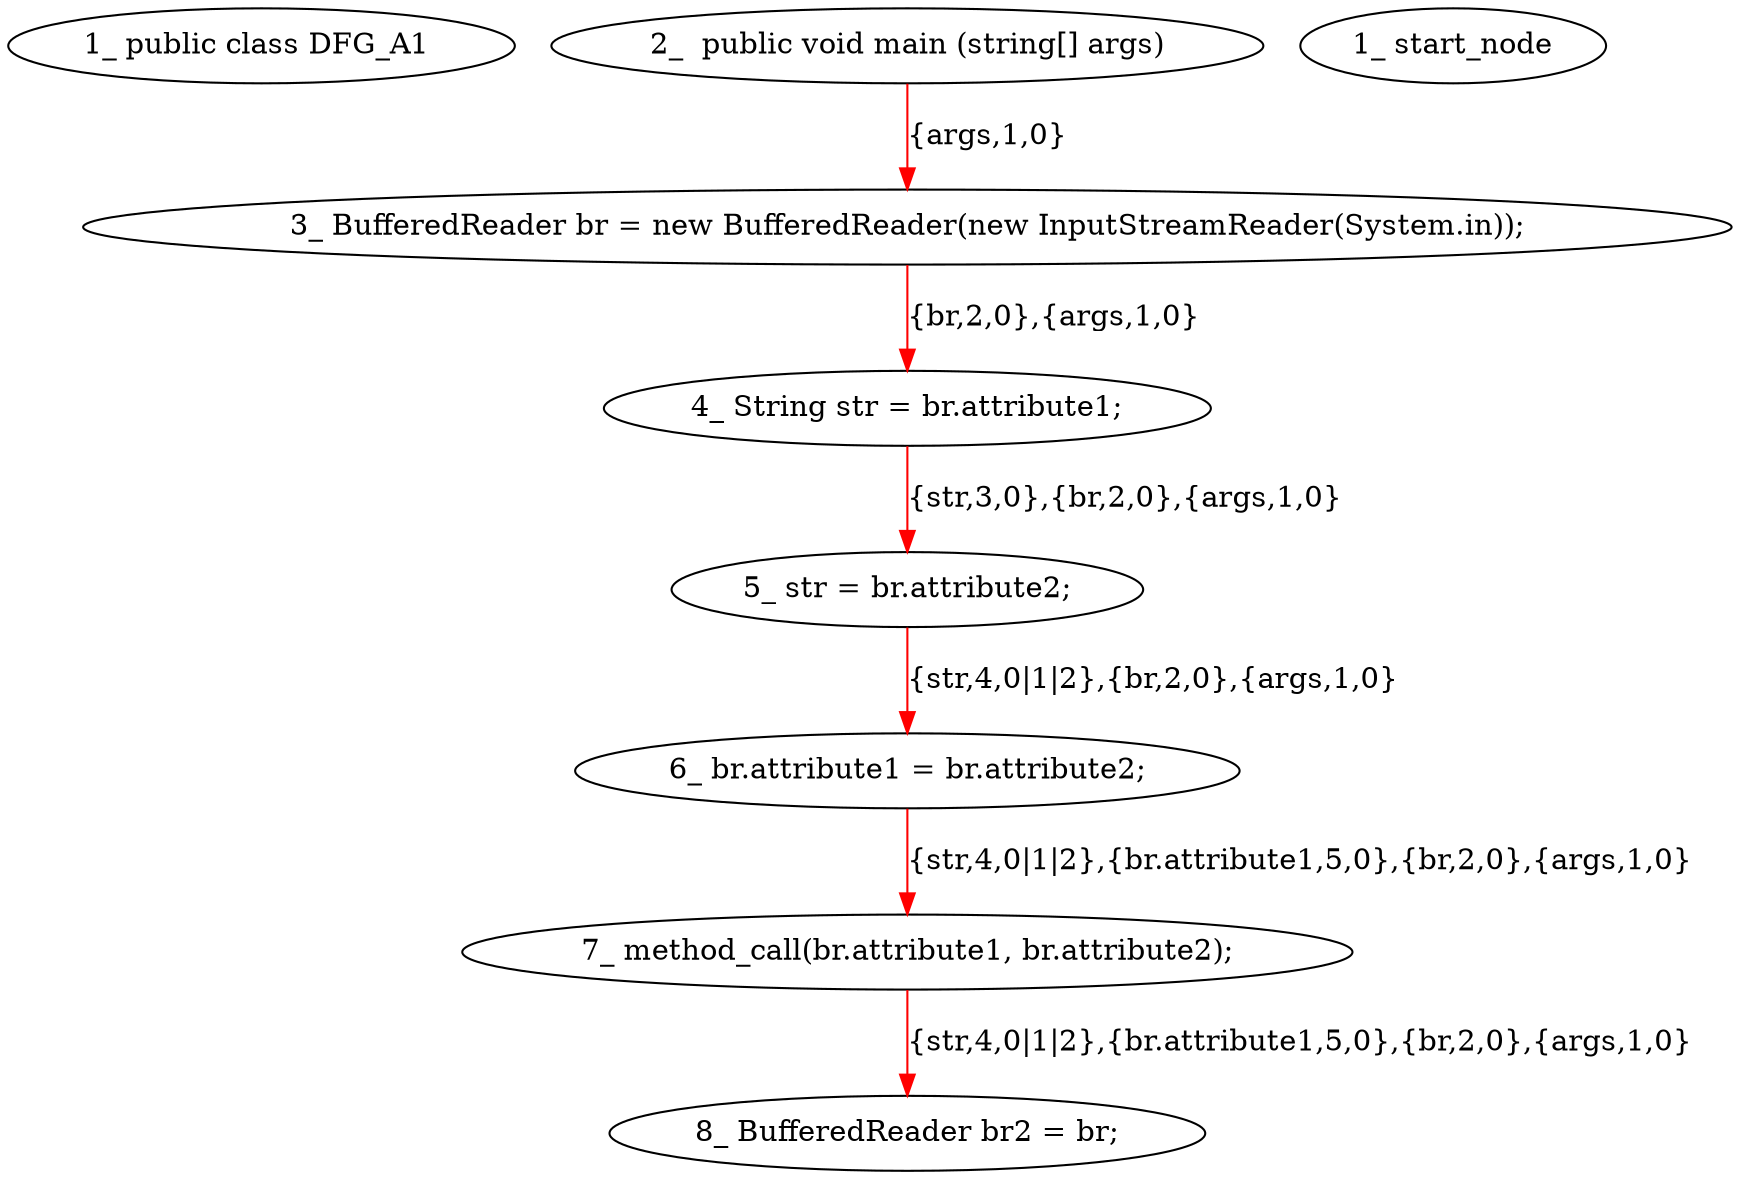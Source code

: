 digraph  {
6 [label="1_\ public\ class\ DFG_A1\ ", type_label=class_declaration];
10 [label="2_\ \ public\ void\ main\ \(string\[\]\ args\)", type_label=method_declaration];
21 [label="3_\ BufferedReader\ br\ =\ new\ BufferedReader\(new\ InputStreamReader\(System\.in\)\);", type_label=expression_statement];
34 [label="4_\ String\ str\ =\ br\.attribute1;", type_label=expression_statement];
41 [label="5_\ str\ =\ br\.attribute2;", type_label=expression_statement];
47 [label="6_\ br\.attribute1\ =\ br\.attribute2;", type_label=expression_statement];
55 [label="7_\ method_call\(br\.attribute1,\ br\.attribute2\);", type_label=expression_statement];
65 [label="8_\ BufferedReader\ br2\ =\ br;", type_label=expression_statement];
1 [label="1_\ start_node", type_label=start];
10 -> 21  [color=red, controlflow_type=first_next_line, edge_type=CFG_edge, key=0, label="{args,1,0}"];
21 -> 34  [color=red, controlflow_type="next_line 1", edge_type=CFG_edge, key=0, label="{br,2,0},{args,1,0}"];
34 -> 41  [color=red, controlflow_type="next_line 1", edge_type=CFG_edge, key=0, label="{str,3,0},{br,2,0},{args,1,0}"];
41 -> 47  [color=red, controlflow_type="next_line 1", edge_type=CFG_edge, key=0, label="{str,4,0|1|2},{br,2,0},{args,1,0}"];
47 -> 55  [color=red, controlflow_type="next_line 1", edge_type=CFG_edge, key=0, label="{str,4,0|1|2},{br.attribute1,5,0},{br,2,0},{args,1,0}"];
55 -> 65  [color=red, controlflow_type="next_line 1", edge_type=CFG_edge, key=0, label="{str,4,0|1|2},{br.attribute1,5,0},{br,2,0},{args,1,0}"];
}

